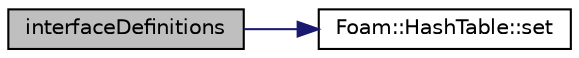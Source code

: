 digraph "interfaceDefinitions"
{
  bgcolor="transparent";
  edge [fontname="Helvetica",fontsize="10",labelfontname="Helvetica",labelfontsize="10"];
  node [fontname="Helvetica",fontsize="10",shape=record];
  rankdir="LR";
  Node1 [label="interfaceDefinitions",height=0.2,width=0.4,color="black", fillcolor="grey75", style="filled" fontcolor="black"];
  Node1 -> Node2 [color="midnightblue",fontsize="10",style="solid",fontname="Helvetica"];
  Node2 [label="Foam::HashTable::set",height=0.2,width=0.4,color="black",URL="$classFoam_1_1HashTable.html#a2ccbf35f3cb185456485bb1f14a15de8",tooltip="Copy assign a new entry, overwriting existing entries. "];
}
